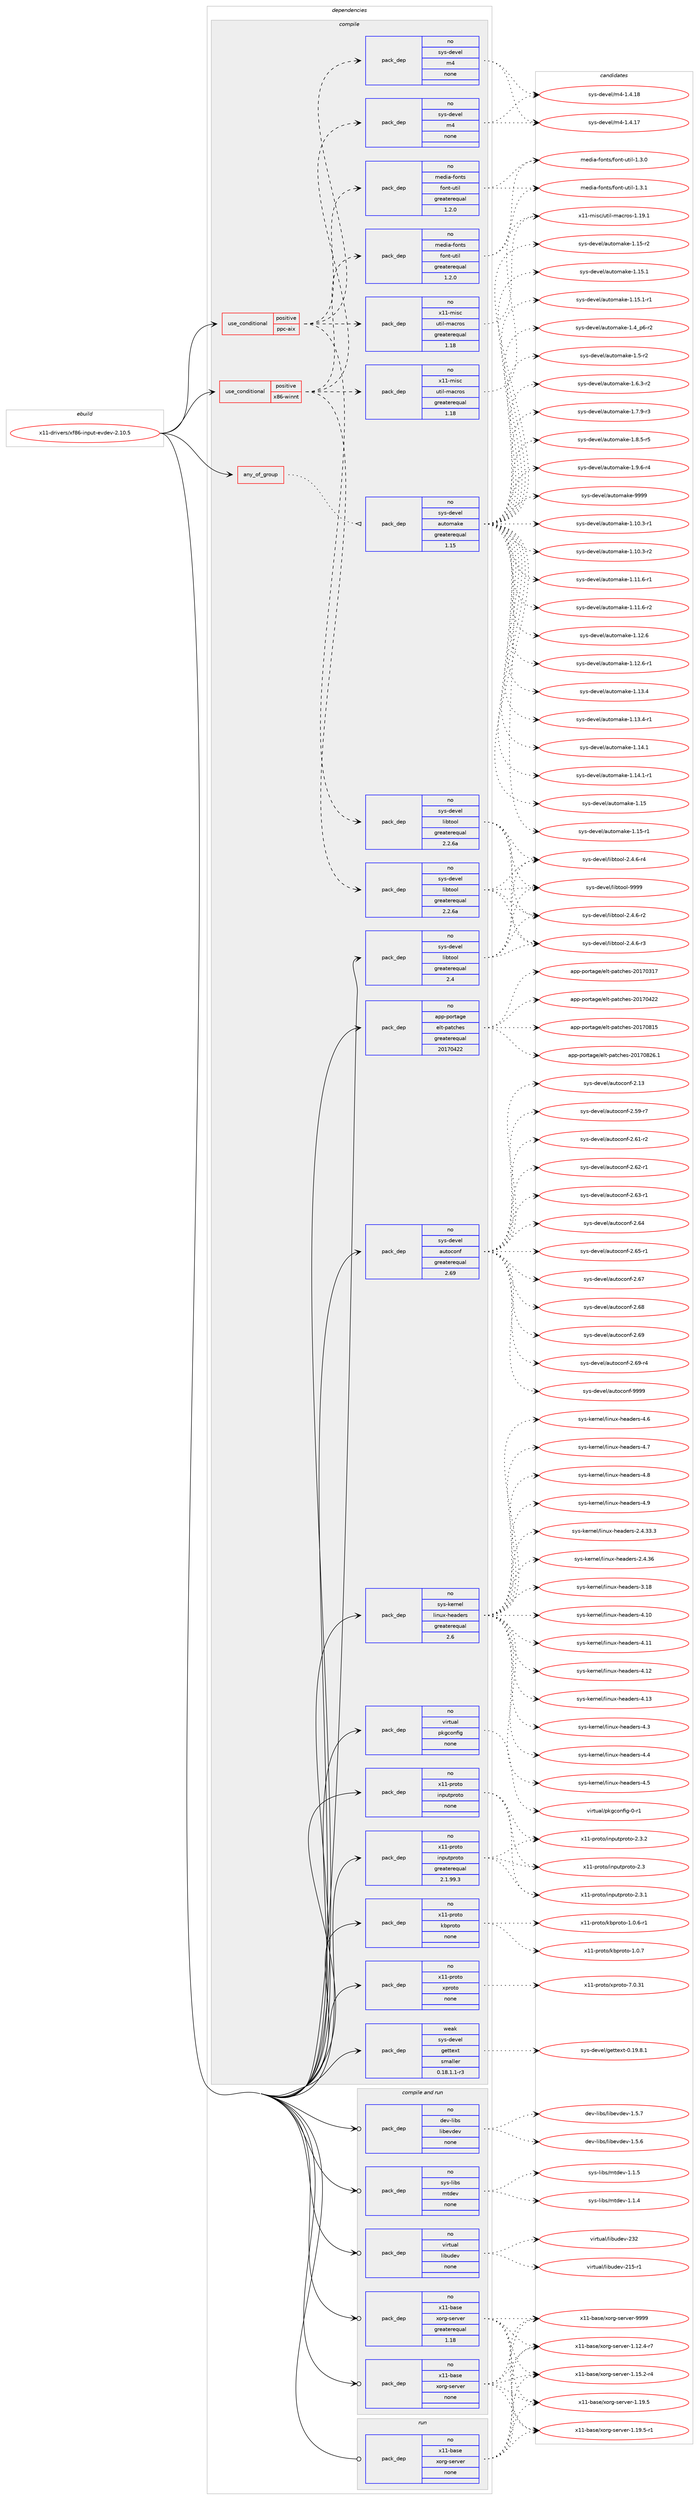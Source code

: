 digraph prolog {

# *************
# Graph options
# *************

newrank=true;
concentrate=true;
compound=true;
graph [rankdir=LR,fontname=Helvetica,fontsize=10,ranksep=1.5];#, ranksep=2.5, nodesep=0.2];
edge  [arrowhead=vee];
node  [fontname=Helvetica,fontsize=10];

# **********
# The ebuild
# **********

subgraph cluster_leftcol {
color=gray;
rank=same;
label=<<i>ebuild</i>>;
id [label="x11-drivers/xf86-input-evdev-2.10.5", color=red, width=4, href="../x11-drivers/xf86-input-evdev-2.10.5.svg"];
}

# ****************
# The dependencies
# ****************

subgraph cluster_midcol {
color=gray;
label=<<i>dependencies</i>>;
subgraph cluster_compile {
fillcolor="#eeeeee";
style=filled;
label=<<i>compile</i>>;
subgraph any9124 {
dependency512533 [label=<<TABLE BORDER="0" CELLBORDER="1" CELLSPACING="0" CELLPADDING="4"><TR><TD CELLPADDING="10">any_of_group</TD></TR></TABLE>>, shape=none, color=red];subgraph pack381223 {
dependency512534 [label=<<TABLE BORDER="0" CELLBORDER="1" CELLSPACING="0" CELLPADDING="4" WIDTH="220"><TR><TD ROWSPAN="6" CELLPADDING="30">pack_dep</TD></TR><TR><TD WIDTH="110">no</TD></TR><TR><TD>sys-devel</TD></TR><TR><TD>automake</TD></TR><TR><TD>greaterequal</TD></TR><TR><TD>1.15</TD></TR></TABLE>>, shape=none, color=blue];
}
dependency512533:e -> dependency512534:w [weight=20,style="dotted",arrowhead="oinv"];
}
id:e -> dependency512533:w [weight=20,style="solid",arrowhead="vee"];
subgraph cond121847 {
dependency512535 [label=<<TABLE BORDER="0" CELLBORDER="1" CELLSPACING="0" CELLPADDING="4"><TR><TD ROWSPAN="3" CELLPADDING="10">use_conditional</TD></TR><TR><TD>positive</TD></TR><TR><TD>ppc-aix</TD></TR></TABLE>>, shape=none, color=red];
subgraph pack381224 {
dependency512536 [label=<<TABLE BORDER="0" CELLBORDER="1" CELLSPACING="0" CELLPADDING="4" WIDTH="220"><TR><TD ROWSPAN="6" CELLPADDING="30">pack_dep</TD></TR><TR><TD WIDTH="110">no</TD></TR><TR><TD>sys-devel</TD></TR><TR><TD>libtool</TD></TR><TR><TD>greaterequal</TD></TR><TR><TD>2.2.6a</TD></TR></TABLE>>, shape=none, color=blue];
}
dependency512535:e -> dependency512536:w [weight=20,style="dashed",arrowhead="vee"];
subgraph pack381225 {
dependency512537 [label=<<TABLE BORDER="0" CELLBORDER="1" CELLSPACING="0" CELLPADDING="4" WIDTH="220"><TR><TD ROWSPAN="6" CELLPADDING="30">pack_dep</TD></TR><TR><TD WIDTH="110">no</TD></TR><TR><TD>sys-devel</TD></TR><TR><TD>m4</TD></TR><TR><TD>none</TD></TR><TR><TD></TD></TR></TABLE>>, shape=none, color=blue];
}
dependency512535:e -> dependency512537:w [weight=20,style="dashed",arrowhead="vee"];
subgraph pack381226 {
dependency512538 [label=<<TABLE BORDER="0" CELLBORDER="1" CELLSPACING="0" CELLPADDING="4" WIDTH="220"><TR><TD ROWSPAN="6" CELLPADDING="30">pack_dep</TD></TR><TR><TD WIDTH="110">no</TD></TR><TR><TD>x11-misc</TD></TR><TR><TD>util-macros</TD></TR><TR><TD>greaterequal</TD></TR><TR><TD>1.18</TD></TR></TABLE>>, shape=none, color=blue];
}
dependency512535:e -> dependency512538:w [weight=20,style="dashed",arrowhead="vee"];
subgraph pack381227 {
dependency512539 [label=<<TABLE BORDER="0" CELLBORDER="1" CELLSPACING="0" CELLPADDING="4" WIDTH="220"><TR><TD ROWSPAN="6" CELLPADDING="30">pack_dep</TD></TR><TR><TD WIDTH="110">no</TD></TR><TR><TD>media-fonts</TD></TR><TR><TD>font-util</TD></TR><TR><TD>greaterequal</TD></TR><TR><TD>1.2.0</TD></TR></TABLE>>, shape=none, color=blue];
}
dependency512535:e -> dependency512539:w [weight=20,style="dashed",arrowhead="vee"];
}
id:e -> dependency512535:w [weight=20,style="solid",arrowhead="vee"];
subgraph cond121848 {
dependency512540 [label=<<TABLE BORDER="0" CELLBORDER="1" CELLSPACING="0" CELLPADDING="4"><TR><TD ROWSPAN="3" CELLPADDING="10">use_conditional</TD></TR><TR><TD>positive</TD></TR><TR><TD>x86-winnt</TD></TR></TABLE>>, shape=none, color=red];
subgraph pack381228 {
dependency512541 [label=<<TABLE BORDER="0" CELLBORDER="1" CELLSPACING="0" CELLPADDING="4" WIDTH="220"><TR><TD ROWSPAN="6" CELLPADDING="30">pack_dep</TD></TR><TR><TD WIDTH="110">no</TD></TR><TR><TD>sys-devel</TD></TR><TR><TD>libtool</TD></TR><TR><TD>greaterequal</TD></TR><TR><TD>2.2.6a</TD></TR></TABLE>>, shape=none, color=blue];
}
dependency512540:e -> dependency512541:w [weight=20,style="dashed",arrowhead="vee"];
subgraph pack381229 {
dependency512542 [label=<<TABLE BORDER="0" CELLBORDER="1" CELLSPACING="0" CELLPADDING="4" WIDTH="220"><TR><TD ROWSPAN="6" CELLPADDING="30">pack_dep</TD></TR><TR><TD WIDTH="110">no</TD></TR><TR><TD>sys-devel</TD></TR><TR><TD>m4</TD></TR><TR><TD>none</TD></TR><TR><TD></TD></TR></TABLE>>, shape=none, color=blue];
}
dependency512540:e -> dependency512542:w [weight=20,style="dashed",arrowhead="vee"];
subgraph pack381230 {
dependency512543 [label=<<TABLE BORDER="0" CELLBORDER="1" CELLSPACING="0" CELLPADDING="4" WIDTH="220"><TR><TD ROWSPAN="6" CELLPADDING="30">pack_dep</TD></TR><TR><TD WIDTH="110">no</TD></TR><TR><TD>x11-misc</TD></TR><TR><TD>util-macros</TD></TR><TR><TD>greaterequal</TD></TR><TR><TD>1.18</TD></TR></TABLE>>, shape=none, color=blue];
}
dependency512540:e -> dependency512543:w [weight=20,style="dashed",arrowhead="vee"];
subgraph pack381231 {
dependency512544 [label=<<TABLE BORDER="0" CELLBORDER="1" CELLSPACING="0" CELLPADDING="4" WIDTH="220"><TR><TD ROWSPAN="6" CELLPADDING="30">pack_dep</TD></TR><TR><TD WIDTH="110">no</TD></TR><TR><TD>media-fonts</TD></TR><TR><TD>font-util</TD></TR><TR><TD>greaterequal</TD></TR><TR><TD>1.2.0</TD></TR></TABLE>>, shape=none, color=blue];
}
dependency512540:e -> dependency512544:w [weight=20,style="dashed",arrowhead="vee"];
}
id:e -> dependency512540:w [weight=20,style="solid",arrowhead="vee"];
subgraph pack381232 {
dependency512545 [label=<<TABLE BORDER="0" CELLBORDER="1" CELLSPACING="0" CELLPADDING="4" WIDTH="220"><TR><TD ROWSPAN="6" CELLPADDING="30">pack_dep</TD></TR><TR><TD WIDTH="110">no</TD></TR><TR><TD>app-portage</TD></TR><TR><TD>elt-patches</TD></TR><TR><TD>greaterequal</TD></TR><TR><TD>20170422</TD></TR></TABLE>>, shape=none, color=blue];
}
id:e -> dependency512545:w [weight=20,style="solid",arrowhead="vee"];
subgraph pack381233 {
dependency512546 [label=<<TABLE BORDER="0" CELLBORDER="1" CELLSPACING="0" CELLPADDING="4" WIDTH="220"><TR><TD ROWSPAN="6" CELLPADDING="30">pack_dep</TD></TR><TR><TD WIDTH="110">no</TD></TR><TR><TD>sys-devel</TD></TR><TR><TD>autoconf</TD></TR><TR><TD>greaterequal</TD></TR><TR><TD>2.69</TD></TR></TABLE>>, shape=none, color=blue];
}
id:e -> dependency512546:w [weight=20,style="solid",arrowhead="vee"];
subgraph pack381234 {
dependency512547 [label=<<TABLE BORDER="0" CELLBORDER="1" CELLSPACING="0" CELLPADDING="4" WIDTH="220"><TR><TD ROWSPAN="6" CELLPADDING="30">pack_dep</TD></TR><TR><TD WIDTH="110">no</TD></TR><TR><TD>sys-devel</TD></TR><TR><TD>libtool</TD></TR><TR><TD>greaterequal</TD></TR><TR><TD>2.4</TD></TR></TABLE>>, shape=none, color=blue];
}
id:e -> dependency512547:w [weight=20,style="solid",arrowhead="vee"];
subgraph pack381235 {
dependency512548 [label=<<TABLE BORDER="0" CELLBORDER="1" CELLSPACING="0" CELLPADDING="4" WIDTH="220"><TR><TD ROWSPAN="6" CELLPADDING="30">pack_dep</TD></TR><TR><TD WIDTH="110">no</TD></TR><TR><TD>sys-kernel</TD></TR><TR><TD>linux-headers</TD></TR><TR><TD>greaterequal</TD></TR><TR><TD>2.6</TD></TR></TABLE>>, shape=none, color=blue];
}
id:e -> dependency512548:w [weight=20,style="solid",arrowhead="vee"];
subgraph pack381236 {
dependency512549 [label=<<TABLE BORDER="0" CELLBORDER="1" CELLSPACING="0" CELLPADDING="4" WIDTH="220"><TR><TD ROWSPAN="6" CELLPADDING="30">pack_dep</TD></TR><TR><TD WIDTH="110">no</TD></TR><TR><TD>virtual</TD></TR><TR><TD>pkgconfig</TD></TR><TR><TD>none</TD></TR><TR><TD></TD></TR></TABLE>>, shape=none, color=blue];
}
id:e -> dependency512549:w [weight=20,style="solid",arrowhead="vee"];
subgraph pack381237 {
dependency512550 [label=<<TABLE BORDER="0" CELLBORDER="1" CELLSPACING="0" CELLPADDING="4" WIDTH="220"><TR><TD ROWSPAN="6" CELLPADDING="30">pack_dep</TD></TR><TR><TD WIDTH="110">no</TD></TR><TR><TD>x11-proto</TD></TR><TR><TD>inputproto</TD></TR><TR><TD>greaterequal</TD></TR><TR><TD>2.1.99.3</TD></TR></TABLE>>, shape=none, color=blue];
}
id:e -> dependency512550:w [weight=20,style="solid",arrowhead="vee"];
subgraph pack381238 {
dependency512551 [label=<<TABLE BORDER="0" CELLBORDER="1" CELLSPACING="0" CELLPADDING="4" WIDTH="220"><TR><TD ROWSPAN="6" CELLPADDING="30">pack_dep</TD></TR><TR><TD WIDTH="110">no</TD></TR><TR><TD>x11-proto</TD></TR><TR><TD>inputproto</TD></TR><TR><TD>none</TD></TR><TR><TD></TD></TR></TABLE>>, shape=none, color=blue];
}
id:e -> dependency512551:w [weight=20,style="solid",arrowhead="vee"];
subgraph pack381239 {
dependency512552 [label=<<TABLE BORDER="0" CELLBORDER="1" CELLSPACING="0" CELLPADDING="4" WIDTH="220"><TR><TD ROWSPAN="6" CELLPADDING="30">pack_dep</TD></TR><TR><TD WIDTH="110">no</TD></TR><TR><TD>x11-proto</TD></TR><TR><TD>kbproto</TD></TR><TR><TD>none</TD></TR><TR><TD></TD></TR></TABLE>>, shape=none, color=blue];
}
id:e -> dependency512552:w [weight=20,style="solid",arrowhead="vee"];
subgraph pack381240 {
dependency512553 [label=<<TABLE BORDER="0" CELLBORDER="1" CELLSPACING="0" CELLPADDING="4" WIDTH="220"><TR><TD ROWSPAN="6" CELLPADDING="30">pack_dep</TD></TR><TR><TD WIDTH="110">no</TD></TR><TR><TD>x11-proto</TD></TR><TR><TD>xproto</TD></TR><TR><TD>none</TD></TR><TR><TD></TD></TR></TABLE>>, shape=none, color=blue];
}
id:e -> dependency512553:w [weight=20,style="solid",arrowhead="vee"];
subgraph pack381241 {
dependency512554 [label=<<TABLE BORDER="0" CELLBORDER="1" CELLSPACING="0" CELLPADDING="4" WIDTH="220"><TR><TD ROWSPAN="6" CELLPADDING="30">pack_dep</TD></TR><TR><TD WIDTH="110">weak</TD></TR><TR><TD>sys-devel</TD></TR><TR><TD>gettext</TD></TR><TR><TD>smaller</TD></TR><TR><TD>0.18.1.1-r3</TD></TR></TABLE>>, shape=none, color=blue];
}
id:e -> dependency512554:w [weight=20,style="solid",arrowhead="vee"];
}
subgraph cluster_compileandrun {
fillcolor="#eeeeee";
style=filled;
label=<<i>compile and run</i>>;
subgraph pack381242 {
dependency512555 [label=<<TABLE BORDER="0" CELLBORDER="1" CELLSPACING="0" CELLPADDING="4" WIDTH="220"><TR><TD ROWSPAN="6" CELLPADDING="30">pack_dep</TD></TR><TR><TD WIDTH="110">no</TD></TR><TR><TD>dev-libs</TD></TR><TR><TD>libevdev</TD></TR><TR><TD>none</TD></TR><TR><TD></TD></TR></TABLE>>, shape=none, color=blue];
}
id:e -> dependency512555:w [weight=20,style="solid",arrowhead="odotvee"];
subgraph pack381243 {
dependency512556 [label=<<TABLE BORDER="0" CELLBORDER="1" CELLSPACING="0" CELLPADDING="4" WIDTH="220"><TR><TD ROWSPAN="6" CELLPADDING="30">pack_dep</TD></TR><TR><TD WIDTH="110">no</TD></TR><TR><TD>sys-libs</TD></TR><TR><TD>mtdev</TD></TR><TR><TD>none</TD></TR><TR><TD></TD></TR></TABLE>>, shape=none, color=blue];
}
id:e -> dependency512556:w [weight=20,style="solid",arrowhead="odotvee"];
subgraph pack381244 {
dependency512557 [label=<<TABLE BORDER="0" CELLBORDER="1" CELLSPACING="0" CELLPADDING="4" WIDTH="220"><TR><TD ROWSPAN="6" CELLPADDING="30">pack_dep</TD></TR><TR><TD WIDTH="110">no</TD></TR><TR><TD>virtual</TD></TR><TR><TD>libudev</TD></TR><TR><TD>none</TD></TR><TR><TD></TD></TR></TABLE>>, shape=none, color=blue];
}
id:e -> dependency512557:w [weight=20,style="solid",arrowhead="odotvee"];
subgraph pack381245 {
dependency512558 [label=<<TABLE BORDER="0" CELLBORDER="1" CELLSPACING="0" CELLPADDING="4" WIDTH="220"><TR><TD ROWSPAN="6" CELLPADDING="30">pack_dep</TD></TR><TR><TD WIDTH="110">no</TD></TR><TR><TD>x11-base</TD></TR><TR><TD>xorg-server</TD></TR><TR><TD>greaterequal</TD></TR><TR><TD>1.18</TD></TR></TABLE>>, shape=none, color=blue];
}
id:e -> dependency512558:w [weight=20,style="solid",arrowhead="odotvee"];
subgraph pack381246 {
dependency512559 [label=<<TABLE BORDER="0" CELLBORDER="1" CELLSPACING="0" CELLPADDING="4" WIDTH="220"><TR><TD ROWSPAN="6" CELLPADDING="30">pack_dep</TD></TR><TR><TD WIDTH="110">no</TD></TR><TR><TD>x11-base</TD></TR><TR><TD>xorg-server</TD></TR><TR><TD>none</TD></TR><TR><TD></TD></TR></TABLE>>, shape=none, color=blue];
}
id:e -> dependency512559:w [weight=20,style="solid",arrowhead="odotvee"];
}
subgraph cluster_run {
fillcolor="#eeeeee";
style=filled;
label=<<i>run</i>>;
subgraph pack381247 {
dependency512560 [label=<<TABLE BORDER="0" CELLBORDER="1" CELLSPACING="0" CELLPADDING="4" WIDTH="220"><TR><TD ROWSPAN="6" CELLPADDING="30">pack_dep</TD></TR><TR><TD WIDTH="110">no</TD></TR><TR><TD>x11-base</TD></TR><TR><TD>xorg-server</TD></TR><TR><TD>none</TD></TR><TR><TD></TD></TR></TABLE>>, shape=none, color=blue];
}
id:e -> dependency512560:w [weight=20,style="solid",arrowhead="odot"];
}
}

# **************
# The candidates
# **************

subgraph cluster_choices {
rank=same;
color=gray;
label=<<i>candidates</i>>;

subgraph choice381223 {
color=black;
nodesep=1;
choice11512111545100101118101108479711711611110997107101454946494846514511449 [label="sys-devel/automake-1.10.3-r1", color=red, width=4,href="../sys-devel/automake-1.10.3-r1.svg"];
choice11512111545100101118101108479711711611110997107101454946494846514511450 [label="sys-devel/automake-1.10.3-r2", color=red, width=4,href="../sys-devel/automake-1.10.3-r2.svg"];
choice11512111545100101118101108479711711611110997107101454946494946544511449 [label="sys-devel/automake-1.11.6-r1", color=red, width=4,href="../sys-devel/automake-1.11.6-r1.svg"];
choice11512111545100101118101108479711711611110997107101454946494946544511450 [label="sys-devel/automake-1.11.6-r2", color=red, width=4,href="../sys-devel/automake-1.11.6-r2.svg"];
choice1151211154510010111810110847971171161111099710710145494649504654 [label="sys-devel/automake-1.12.6", color=red, width=4,href="../sys-devel/automake-1.12.6.svg"];
choice11512111545100101118101108479711711611110997107101454946495046544511449 [label="sys-devel/automake-1.12.6-r1", color=red, width=4,href="../sys-devel/automake-1.12.6-r1.svg"];
choice1151211154510010111810110847971171161111099710710145494649514652 [label="sys-devel/automake-1.13.4", color=red, width=4,href="../sys-devel/automake-1.13.4.svg"];
choice11512111545100101118101108479711711611110997107101454946495146524511449 [label="sys-devel/automake-1.13.4-r1", color=red, width=4,href="../sys-devel/automake-1.13.4-r1.svg"];
choice1151211154510010111810110847971171161111099710710145494649524649 [label="sys-devel/automake-1.14.1", color=red, width=4,href="../sys-devel/automake-1.14.1.svg"];
choice11512111545100101118101108479711711611110997107101454946495246494511449 [label="sys-devel/automake-1.14.1-r1", color=red, width=4,href="../sys-devel/automake-1.14.1-r1.svg"];
choice115121115451001011181011084797117116111109971071014549464953 [label="sys-devel/automake-1.15", color=red, width=4,href="../sys-devel/automake-1.15.svg"];
choice1151211154510010111810110847971171161111099710710145494649534511449 [label="sys-devel/automake-1.15-r1", color=red, width=4,href="../sys-devel/automake-1.15-r1.svg"];
choice1151211154510010111810110847971171161111099710710145494649534511450 [label="sys-devel/automake-1.15-r2", color=red, width=4,href="../sys-devel/automake-1.15-r2.svg"];
choice1151211154510010111810110847971171161111099710710145494649534649 [label="sys-devel/automake-1.15.1", color=red, width=4,href="../sys-devel/automake-1.15.1.svg"];
choice11512111545100101118101108479711711611110997107101454946495346494511449 [label="sys-devel/automake-1.15.1-r1", color=red, width=4,href="../sys-devel/automake-1.15.1-r1.svg"];
choice115121115451001011181011084797117116111109971071014549465295112544511450 [label="sys-devel/automake-1.4_p6-r2", color=red, width=4,href="../sys-devel/automake-1.4_p6-r2.svg"];
choice11512111545100101118101108479711711611110997107101454946534511450 [label="sys-devel/automake-1.5-r2", color=red, width=4,href="../sys-devel/automake-1.5-r2.svg"];
choice115121115451001011181011084797117116111109971071014549465446514511450 [label="sys-devel/automake-1.6.3-r2", color=red, width=4,href="../sys-devel/automake-1.6.3-r2.svg"];
choice115121115451001011181011084797117116111109971071014549465546574511451 [label="sys-devel/automake-1.7.9-r3", color=red, width=4,href="../sys-devel/automake-1.7.9-r3.svg"];
choice115121115451001011181011084797117116111109971071014549465646534511453 [label="sys-devel/automake-1.8.5-r5", color=red, width=4,href="../sys-devel/automake-1.8.5-r5.svg"];
choice115121115451001011181011084797117116111109971071014549465746544511452 [label="sys-devel/automake-1.9.6-r4", color=red, width=4,href="../sys-devel/automake-1.9.6-r4.svg"];
choice115121115451001011181011084797117116111109971071014557575757 [label="sys-devel/automake-9999", color=red, width=4,href="../sys-devel/automake-9999.svg"];
dependency512534:e -> choice11512111545100101118101108479711711611110997107101454946494846514511449:w [style=dotted,weight="100"];
dependency512534:e -> choice11512111545100101118101108479711711611110997107101454946494846514511450:w [style=dotted,weight="100"];
dependency512534:e -> choice11512111545100101118101108479711711611110997107101454946494946544511449:w [style=dotted,weight="100"];
dependency512534:e -> choice11512111545100101118101108479711711611110997107101454946494946544511450:w [style=dotted,weight="100"];
dependency512534:e -> choice1151211154510010111810110847971171161111099710710145494649504654:w [style=dotted,weight="100"];
dependency512534:e -> choice11512111545100101118101108479711711611110997107101454946495046544511449:w [style=dotted,weight="100"];
dependency512534:e -> choice1151211154510010111810110847971171161111099710710145494649514652:w [style=dotted,weight="100"];
dependency512534:e -> choice11512111545100101118101108479711711611110997107101454946495146524511449:w [style=dotted,weight="100"];
dependency512534:e -> choice1151211154510010111810110847971171161111099710710145494649524649:w [style=dotted,weight="100"];
dependency512534:e -> choice11512111545100101118101108479711711611110997107101454946495246494511449:w [style=dotted,weight="100"];
dependency512534:e -> choice115121115451001011181011084797117116111109971071014549464953:w [style=dotted,weight="100"];
dependency512534:e -> choice1151211154510010111810110847971171161111099710710145494649534511449:w [style=dotted,weight="100"];
dependency512534:e -> choice1151211154510010111810110847971171161111099710710145494649534511450:w [style=dotted,weight="100"];
dependency512534:e -> choice1151211154510010111810110847971171161111099710710145494649534649:w [style=dotted,weight="100"];
dependency512534:e -> choice11512111545100101118101108479711711611110997107101454946495346494511449:w [style=dotted,weight="100"];
dependency512534:e -> choice115121115451001011181011084797117116111109971071014549465295112544511450:w [style=dotted,weight="100"];
dependency512534:e -> choice11512111545100101118101108479711711611110997107101454946534511450:w [style=dotted,weight="100"];
dependency512534:e -> choice115121115451001011181011084797117116111109971071014549465446514511450:w [style=dotted,weight="100"];
dependency512534:e -> choice115121115451001011181011084797117116111109971071014549465546574511451:w [style=dotted,weight="100"];
dependency512534:e -> choice115121115451001011181011084797117116111109971071014549465646534511453:w [style=dotted,weight="100"];
dependency512534:e -> choice115121115451001011181011084797117116111109971071014549465746544511452:w [style=dotted,weight="100"];
dependency512534:e -> choice115121115451001011181011084797117116111109971071014557575757:w [style=dotted,weight="100"];
}
subgraph choice381224 {
color=black;
nodesep=1;
choice1151211154510010111810110847108105981161111111084550465246544511450 [label="sys-devel/libtool-2.4.6-r2", color=red, width=4,href="../sys-devel/libtool-2.4.6-r2.svg"];
choice1151211154510010111810110847108105981161111111084550465246544511451 [label="sys-devel/libtool-2.4.6-r3", color=red, width=4,href="../sys-devel/libtool-2.4.6-r3.svg"];
choice1151211154510010111810110847108105981161111111084550465246544511452 [label="sys-devel/libtool-2.4.6-r4", color=red, width=4,href="../sys-devel/libtool-2.4.6-r4.svg"];
choice1151211154510010111810110847108105981161111111084557575757 [label="sys-devel/libtool-9999", color=red, width=4,href="../sys-devel/libtool-9999.svg"];
dependency512536:e -> choice1151211154510010111810110847108105981161111111084550465246544511450:w [style=dotted,weight="100"];
dependency512536:e -> choice1151211154510010111810110847108105981161111111084550465246544511451:w [style=dotted,weight="100"];
dependency512536:e -> choice1151211154510010111810110847108105981161111111084550465246544511452:w [style=dotted,weight="100"];
dependency512536:e -> choice1151211154510010111810110847108105981161111111084557575757:w [style=dotted,weight="100"];
}
subgraph choice381225 {
color=black;
nodesep=1;
choice11512111545100101118101108471095245494652464955 [label="sys-devel/m4-1.4.17", color=red, width=4,href="../sys-devel/m4-1.4.17.svg"];
choice11512111545100101118101108471095245494652464956 [label="sys-devel/m4-1.4.18", color=red, width=4,href="../sys-devel/m4-1.4.18.svg"];
dependency512537:e -> choice11512111545100101118101108471095245494652464955:w [style=dotted,weight="100"];
dependency512537:e -> choice11512111545100101118101108471095245494652464956:w [style=dotted,weight="100"];
}
subgraph choice381226 {
color=black;
nodesep=1;
choice120494945109105115994711711610510845109979911411111545494649574649 [label="x11-misc/util-macros-1.19.1", color=red, width=4,href="../x11-misc/util-macros-1.19.1.svg"];
dependency512538:e -> choice120494945109105115994711711610510845109979911411111545494649574649:w [style=dotted,weight="100"];
}
subgraph choice381227 {
color=black;
nodesep=1;
choice10910110010597451021111101161154710211111011645117116105108454946514648 [label="media-fonts/font-util-1.3.0", color=red, width=4,href="../media-fonts/font-util-1.3.0.svg"];
choice10910110010597451021111101161154710211111011645117116105108454946514649 [label="media-fonts/font-util-1.3.1", color=red, width=4,href="../media-fonts/font-util-1.3.1.svg"];
dependency512539:e -> choice10910110010597451021111101161154710211111011645117116105108454946514648:w [style=dotted,weight="100"];
dependency512539:e -> choice10910110010597451021111101161154710211111011645117116105108454946514649:w [style=dotted,weight="100"];
}
subgraph choice381228 {
color=black;
nodesep=1;
choice1151211154510010111810110847108105981161111111084550465246544511450 [label="sys-devel/libtool-2.4.6-r2", color=red, width=4,href="../sys-devel/libtool-2.4.6-r2.svg"];
choice1151211154510010111810110847108105981161111111084550465246544511451 [label="sys-devel/libtool-2.4.6-r3", color=red, width=4,href="../sys-devel/libtool-2.4.6-r3.svg"];
choice1151211154510010111810110847108105981161111111084550465246544511452 [label="sys-devel/libtool-2.4.6-r4", color=red, width=4,href="../sys-devel/libtool-2.4.6-r4.svg"];
choice1151211154510010111810110847108105981161111111084557575757 [label="sys-devel/libtool-9999", color=red, width=4,href="../sys-devel/libtool-9999.svg"];
dependency512541:e -> choice1151211154510010111810110847108105981161111111084550465246544511450:w [style=dotted,weight="100"];
dependency512541:e -> choice1151211154510010111810110847108105981161111111084550465246544511451:w [style=dotted,weight="100"];
dependency512541:e -> choice1151211154510010111810110847108105981161111111084550465246544511452:w [style=dotted,weight="100"];
dependency512541:e -> choice1151211154510010111810110847108105981161111111084557575757:w [style=dotted,weight="100"];
}
subgraph choice381229 {
color=black;
nodesep=1;
choice11512111545100101118101108471095245494652464955 [label="sys-devel/m4-1.4.17", color=red, width=4,href="../sys-devel/m4-1.4.17.svg"];
choice11512111545100101118101108471095245494652464956 [label="sys-devel/m4-1.4.18", color=red, width=4,href="../sys-devel/m4-1.4.18.svg"];
dependency512542:e -> choice11512111545100101118101108471095245494652464955:w [style=dotted,weight="100"];
dependency512542:e -> choice11512111545100101118101108471095245494652464956:w [style=dotted,weight="100"];
}
subgraph choice381230 {
color=black;
nodesep=1;
choice120494945109105115994711711610510845109979911411111545494649574649 [label="x11-misc/util-macros-1.19.1", color=red, width=4,href="../x11-misc/util-macros-1.19.1.svg"];
dependency512543:e -> choice120494945109105115994711711610510845109979911411111545494649574649:w [style=dotted,weight="100"];
}
subgraph choice381231 {
color=black;
nodesep=1;
choice10910110010597451021111101161154710211111011645117116105108454946514648 [label="media-fonts/font-util-1.3.0", color=red, width=4,href="../media-fonts/font-util-1.3.0.svg"];
choice10910110010597451021111101161154710211111011645117116105108454946514649 [label="media-fonts/font-util-1.3.1", color=red, width=4,href="../media-fonts/font-util-1.3.1.svg"];
dependency512544:e -> choice10910110010597451021111101161154710211111011645117116105108454946514648:w [style=dotted,weight="100"];
dependency512544:e -> choice10910110010597451021111101161154710211111011645117116105108454946514649:w [style=dotted,weight="100"];
}
subgraph choice381232 {
color=black;
nodesep=1;
choice97112112451121111141169710310147101108116451129711699104101115455048495548514955 [label="app-portage/elt-patches-20170317", color=red, width=4,href="../app-portage/elt-patches-20170317.svg"];
choice97112112451121111141169710310147101108116451129711699104101115455048495548525050 [label="app-portage/elt-patches-20170422", color=red, width=4,href="../app-portage/elt-patches-20170422.svg"];
choice97112112451121111141169710310147101108116451129711699104101115455048495548564953 [label="app-portage/elt-patches-20170815", color=red, width=4,href="../app-portage/elt-patches-20170815.svg"];
choice971121124511211111411697103101471011081164511297116991041011154550484955485650544649 [label="app-portage/elt-patches-20170826.1", color=red, width=4,href="../app-portage/elt-patches-20170826.1.svg"];
dependency512545:e -> choice97112112451121111141169710310147101108116451129711699104101115455048495548514955:w [style=dotted,weight="100"];
dependency512545:e -> choice97112112451121111141169710310147101108116451129711699104101115455048495548525050:w [style=dotted,weight="100"];
dependency512545:e -> choice97112112451121111141169710310147101108116451129711699104101115455048495548564953:w [style=dotted,weight="100"];
dependency512545:e -> choice971121124511211111411697103101471011081164511297116991041011154550484955485650544649:w [style=dotted,weight="100"];
}
subgraph choice381233 {
color=black;
nodesep=1;
choice115121115451001011181011084797117116111991111101024550464951 [label="sys-devel/autoconf-2.13", color=red, width=4,href="../sys-devel/autoconf-2.13.svg"];
choice1151211154510010111810110847971171161119911111010245504653574511455 [label="sys-devel/autoconf-2.59-r7", color=red, width=4,href="../sys-devel/autoconf-2.59-r7.svg"];
choice1151211154510010111810110847971171161119911111010245504654494511450 [label="sys-devel/autoconf-2.61-r2", color=red, width=4,href="../sys-devel/autoconf-2.61-r2.svg"];
choice1151211154510010111810110847971171161119911111010245504654504511449 [label="sys-devel/autoconf-2.62-r1", color=red, width=4,href="../sys-devel/autoconf-2.62-r1.svg"];
choice1151211154510010111810110847971171161119911111010245504654514511449 [label="sys-devel/autoconf-2.63-r1", color=red, width=4,href="../sys-devel/autoconf-2.63-r1.svg"];
choice115121115451001011181011084797117116111991111101024550465452 [label="sys-devel/autoconf-2.64", color=red, width=4,href="../sys-devel/autoconf-2.64.svg"];
choice1151211154510010111810110847971171161119911111010245504654534511449 [label="sys-devel/autoconf-2.65-r1", color=red, width=4,href="../sys-devel/autoconf-2.65-r1.svg"];
choice115121115451001011181011084797117116111991111101024550465455 [label="sys-devel/autoconf-2.67", color=red, width=4,href="../sys-devel/autoconf-2.67.svg"];
choice115121115451001011181011084797117116111991111101024550465456 [label="sys-devel/autoconf-2.68", color=red, width=4,href="../sys-devel/autoconf-2.68.svg"];
choice115121115451001011181011084797117116111991111101024550465457 [label="sys-devel/autoconf-2.69", color=red, width=4,href="../sys-devel/autoconf-2.69.svg"];
choice1151211154510010111810110847971171161119911111010245504654574511452 [label="sys-devel/autoconf-2.69-r4", color=red, width=4,href="../sys-devel/autoconf-2.69-r4.svg"];
choice115121115451001011181011084797117116111991111101024557575757 [label="sys-devel/autoconf-9999", color=red, width=4,href="../sys-devel/autoconf-9999.svg"];
dependency512546:e -> choice115121115451001011181011084797117116111991111101024550464951:w [style=dotted,weight="100"];
dependency512546:e -> choice1151211154510010111810110847971171161119911111010245504653574511455:w [style=dotted,weight="100"];
dependency512546:e -> choice1151211154510010111810110847971171161119911111010245504654494511450:w [style=dotted,weight="100"];
dependency512546:e -> choice1151211154510010111810110847971171161119911111010245504654504511449:w [style=dotted,weight="100"];
dependency512546:e -> choice1151211154510010111810110847971171161119911111010245504654514511449:w [style=dotted,weight="100"];
dependency512546:e -> choice115121115451001011181011084797117116111991111101024550465452:w [style=dotted,weight="100"];
dependency512546:e -> choice1151211154510010111810110847971171161119911111010245504654534511449:w [style=dotted,weight="100"];
dependency512546:e -> choice115121115451001011181011084797117116111991111101024550465455:w [style=dotted,weight="100"];
dependency512546:e -> choice115121115451001011181011084797117116111991111101024550465456:w [style=dotted,weight="100"];
dependency512546:e -> choice115121115451001011181011084797117116111991111101024550465457:w [style=dotted,weight="100"];
dependency512546:e -> choice1151211154510010111810110847971171161119911111010245504654574511452:w [style=dotted,weight="100"];
dependency512546:e -> choice115121115451001011181011084797117116111991111101024557575757:w [style=dotted,weight="100"];
}
subgraph choice381234 {
color=black;
nodesep=1;
choice1151211154510010111810110847108105981161111111084550465246544511450 [label="sys-devel/libtool-2.4.6-r2", color=red, width=4,href="../sys-devel/libtool-2.4.6-r2.svg"];
choice1151211154510010111810110847108105981161111111084550465246544511451 [label="sys-devel/libtool-2.4.6-r3", color=red, width=4,href="../sys-devel/libtool-2.4.6-r3.svg"];
choice1151211154510010111810110847108105981161111111084550465246544511452 [label="sys-devel/libtool-2.4.6-r4", color=red, width=4,href="../sys-devel/libtool-2.4.6-r4.svg"];
choice1151211154510010111810110847108105981161111111084557575757 [label="sys-devel/libtool-9999", color=red, width=4,href="../sys-devel/libtool-9999.svg"];
dependency512547:e -> choice1151211154510010111810110847108105981161111111084550465246544511450:w [style=dotted,weight="100"];
dependency512547:e -> choice1151211154510010111810110847108105981161111111084550465246544511451:w [style=dotted,weight="100"];
dependency512547:e -> choice1151211154510010111810110847108105981161111111084550465246544511452:w [style=dotted,weight="100"];
dependency512547:e -> choice1151211154510010111810110847108105981161111111084557575757:w [style=dotted,weight="100"];
}
subgraph choice381235 {
color=black;
nodesep=1;
choice11512111545107101114110101108471081051101171204510410197100101114115455046524651514651 [label="sys-kernel/linux-headers-2.4.33.3", color=red, width=4,href="../sys-kernel/linux-headers-2.4.33.3.svg"];
choice1151211154510710111411010110847108105110117120451041019710010111411545504652465154 [label="sys-kernel/linux-headers-2.4.36", color=red, width=4,href="../sys-kernel/linux-headers-2.4.36.svg"];
choice115121115451071011141101011084710810511011712045104101971001011141154551464956 [label="sys-kernel/linux-headers-3.18", color=red, width=4,href="../sys-kernel/linux-headers-3.18.svg"];
choice115121115451071011141101011084710810511011712045104101971001011141154552464948 [label="sys-kernel/linux-headers-4.10", color=red, width=4,href="../sys-kernel/linux-headers-4.10.svg"];
choice115121115451071011141101011084710810511011712045104101971001011141154552464949 [label="sys-kernel/linux-headers-4.11", color=red, width=4,href="../sys-kernel/linux-headers-4.11.svg"];
choice115121115451071011141101011084710810511011712045104101971001011141154552464950 [label="sys-kernel/linux-headers-4.12", color=red, width=4,href="../sys-kernel/linux-headers-4.12.svg"];
choice115121115451071011141101011084710810511011712045104101971001011141154552464951 [label="sys-kernel/linux-headers-4.13", color=red, width=4,href="../sys-kernel/linux-headers-4.13.svg"];
choice1151211154510710111411010110847108105110117120451041019710010111411545524651 [label="sys-kernel/linux-headers-4.3", color=red, width=4,href="../sys-kernel/linux-headers-4.3.svg"];
choice1151211154510710111411010110847108105110117120451041019710010111411545524652 [label="sys-kernel/linux-headers-4.4", color=red, width=4,href="../sys-kernel/linux-headers-4.4.svg"];
choice1151211154510710111411010110847108105110117120451041019710010111411545524653 [label="sys-kernel/linux-headers-4.5", color=red, width=4,href="../sys-kernel/linux-headers-4.5.svg"];
choice1151211154510710111411010110847108105110117120451041019710010111411545524654 [label="sys-kernel/linux-headers-4.6", color=red, width=4,href="../sys-kernel/linux-headers-4.6.svg"];
choice1151211154510710111411010110847108105110117120451041019710010111411545524655 [label="sys-kernel/linux-headers-4.7", color=red, width=4,href="../sys-kernel/linux-headers-4.7.svg"];
choice1151211154510710111411010110847108105110117120451041019710010111411545524656 [label="sys-kernel/linux-headers-4.8", color=red, width=4,href="../sys-kernel/linux-headers-4.8.svg"];
choice1151211154510710111411010110847108105110117120451041019710010111411545524657 [label="sys-kernel/linux-headers-4.9", color=red, width=4,href="../sys-kernel/linux-headers-4.9.svg"];
dependency512548:e -> choice11512111545107101114110101108471081051101171204510410197100101114115455046524651514651:w [style=dotted,weight="100"];
dependency512548:e -> choice1151211154510710111411010110847108105110117120451041019710010111411545504652465154:w [style=dotted,weight="100"];
dependency512548:e -> choice115121115451071011141101011084710810511011712045104101971001011141154551464956:w [style=dotted,weight="100"];
dependency512548:e -> choice115121115451071011141101011084710810511011712045104101971001011141154552464948:w [style=dotted,weight="100"];
dependency512548:e -> choice115121115451071011141101011084710810511011712045104101971001011141154552464949:w [style=dotted,weight="100"];
dependency512548:e -> choice115121115451071011141101011084710810511011712045104101971001011141154552464950:w [style=dotted,weight="100"];
dependency512548:e -> choice115121115451071011141101011084710810511011712045104101971001011141154552464951:w [style=dotted,weight="100"];
dependency512548:e -> choice1151211154510710111411010110847108105110117120451041019710010111411545524651:w [style=dotted,weight="100"];
dependency512548:e -> choice1151211154510710111411010110847108105110117120451041019710010111411545524652:w [style=dotted,weight="100"];
dependency512548:e -> choice1151211154510710111411010110847108105110117120451041019710010111411545524653:w [style=dotted,weight="100"];
dependency512548:e -> choice1151211154510710111411010110847108105110117120451041019710010111411545524654:w [style=dotted,weight="100"];
dependency512548:e -> choice1151211154510710111411010110847108105110117120451041019710010111411545524655:w [style=dotted,weight="100"];
dependency512548:e -> choice1151211154510710111411010110847108105110117120451041019710010111411545524656:w [style=dotted,weight="100"];
dependency512548:e -> choice1151211154510710111411010110847108105110117120451041019710010111411545524657:w [style=dotted,weight="100"];
}
subgraph choice381236 {
color=black;
nodesep=1;
choice11810511411611797108471121071039911111010210510345484511449 [label="virtual/pkgconfig-0-r1", color=red, width=4,href="../virtual/pkgconfig-0-r1.svg"];
dependency512549:e -> choice11810511411611797108471121071039911111010210510345484511449:w [style=dotted,weight="100"];
}
subgraph choice381237 {
color=black;
nodesep=1;
choice1204949451121141111161114710511011211711611211411111611145504651 [label="x11-proto/inputproto-2.3", color=red, width=4,href="../x11-proto/inputproto-2.3.svg"];
choice12049494511211411111611147105110112117116112114111116111455046514649 [label="x11-proto/inputproto-2.3.1", color=red, width=4,href="../x11-proto/inputproto-2.3.1.svg"];
choice12049494511211411111611147105110112117116112114111116111455046514650 [label="x11-proto/inputproto-2.3.2", color=red, width=4,href="../x11-proto/inputproto-2.3.2.svg"];
dependency512550:e -> choice1204949451121141111161114710511011211711611211411111611145504651:w [style=dotted,weight="100"];
dependency512550:e -> choice12049494511211411111611147105110112117116112114111116111455046514649:w [style=dotted,weight="100"];
dependency512550:e -> choice12049494511211411111611147105110112117116112114111116111455046514650:w [style=dotted,weight="100"];
}
subgraph choice381238 {
color=black;
nodesep=1;
choice1204949451121141111161114710511011211711611211411111611145504651 [label="x11-proto/inputproto-2.3", color=red, width=4,href="../x11-proto/inputproto-2.3.svg"];
choice12049494511211411111611147105110112117116112114111116111455046514649 [label="x11-proto/inputproto-2.3.1", color=red, width=4,href="../x11-proto/inputproto-2.3.1.svg"];
choice12049494511211411111611147105110112117116112114111116111455046514650 [label="x11-proto/inputproto-2.3.2", color=red, width=4,href="../x11-proto/inputproto-2.3.2.svg"];
dependency512551:e -> choice1204949451121141111161114710511011211711611211411111611145504651:w [style=dotted,weight="100"];
dependency512551:e -> choice12049494511211411111611147105110112117116112114111116111455046514649:w [style=dotted,weight="100"];
dependency512551:e -> choice12049494511211411111611147105110112117116112114111116111455046514650:w [style=dotted,weight="100"];
}
subgraph choice381239 {
color=black;
nodesep=1;
choice12049494511211411111611147107981121141111161114549464846544511449 [label="x11-proto/kbproto-1.0.6-r1", color=red, width=4,href="../x11-proto/kbproto-1.0.6-r1.svg"];
choice1204949451121141111161114710798112114111116111454946484655 [label="x11-proto/kbproto-1.0.7", color=red, width=4,href="../x11-proto/kbproto-1.0.7.svg"];
dependency512552:e -> choice12049494511211411111611147107981121141111161114549464846544511449:w [style=dotted,weight="100"];
dependency512552:e -> choice1204949451121141111161114710798112114111116111454946484655:w [style=dotted,weight="100"];
}
subgraph choice381240 {
color=black;
nodesep=1;
choice1204949451121141111161114712011211411111611145554648465149 [label="x11-proto/xproto-7.0.31", color=red, width=4,href="../x11-proto/xproto-7.0.31.svg"];
dependency512553:e -> choice1204949451121141111161114712011211411111611145554648465149:w [style=dotted,weight="100"];
}
subgraph choice381241 {
color=black;
nodesep=1;
choice1151211154510010111810110847103101116116101120116454846495746564649 [label="sys-devel/gettext-0.19.8.1", color=red, width=4,href="../sys-devel/gettext-0.19.8.1.svg"];
dependency512554:e -> choice1151211154510010111810110847103101116116101120116454846495746564649:w [style=dotted,weight="100"];
}
subgraph choice381242 {
color=black;
nodesep=1;
choice10010111845108105981154710810598101118100101118454946534654 [label="dev-libs/libevdev-1.5.6", color=red, width=4,href="../dev-libs/libevdev-1.5.6.svg"];
choice10010111845108105981154710810598101118100101118454946534655 [label="dev-libs/libevdev-1.5.7", color=red, width=4,href="../dev-libs/libevdev-1.5.7.svg"];
dependency512555:e -> choice10010111845108105981154710810598101118100101118454946534654:w [style=dotted,weight="100"];
dependency512555:e -> choice10010111845108105981154710810598101118100101118454946534655:w [style=dotted,weight="100"];
}
subgraph choice381243 {
color=black;
nodesep=1;
choice115121115451081059811547109116100101118454946494652 [label="sys-libs/mtdev-1.1.4", color=red, width=4,href="../sys-libs/mtdev-1.1.4.svg"];
choice115121115451081059811547109116100101118454946494653 [label="sys-libs/mtdev-1.1.5", color=red, width=4,href="../sys-libs/mtdev-1.1.5.svg"];
dependency512556:e -> choice115121115451081059811547109116100101118454946494652:w [style=dotted,weight="100"];
dependency512556:e -> choice115121115451081059811547109116100101118454946494653:w [style=dotted,weight="100"];
}
subgraph choice381244 {
color=black;
nodesep=1;
choice118105114116117971084710810598117100101118455049534511449 [label="virtual/libudev-215-r1", color=red, width=4,href="../virtual/libudev-215-r1.svg"];
choice11810511411611797108471081059811710010111845505150 [label="virtual/libudev-232", color=red, width=4,href="../virtual/libudev-232.svg"];
dependency512557:e -> choice118105114116117971084710810598117100101118455049534511449:w [style=dotted,weight="100"];
dependency512557:e -> choice11810511411611797108471081059811710010111845505150:w [style=dotted,weight="100"];
}
subgraph choice381245 {
color=black;
nodesep=1;
choice12049494598971151014712011111410345115101114118101114454946495046524511455 [label="x11-base/xorg-server-1.12.4-r7", color=red, width=4,href="../x11-base/xorg-server-1.12.4-r7.svg"];
choice12049494598971151014712011111410345115101114118101114454946495346504511452 [label="x11-base/xorg-server-1.15.2-r4", color=red, width=4,href="../x11-base/xorg-server-1.15.2-r4.svg"];
choice1204949459897115101471201111141034511510111411810111445494649574653 [label="x11-base/xorg-server-1.19.5", color=red, width=4,href="../x11-base/xorg-server-1.19.5.svg"];
choice12049494598971151014712011111410345115101114118101114454946495746534511449 [label="x11-base/xorg-server-1.19.5-r1", color=red, width=4,href="../x11-base/xorg-server-1.19.5-r1.svg"];
choice120494945989711510147120111114103451151011141181011144557575757 [label="x11-base/xorg-server-9999", color=red, width=4,href="../x11-base/xorg-server-9999.svg"];
dependency512558:e -> choice12049494598971151014712011111410345115101114118101114454946495046524511455:w [style=dotted,weight="100"];
dependency512558:e -> choice12049494598971151014712011111410345115101114118101114454946495346504511452:w [style=dotted,weight="100"];
dependency512558:e -> choice1204949459897115101471201111141034511510111411810111445494649574653:w [style=dotted,weight="100"];
dependency512558:e -> choice12049494598971151014712011111410345115101114118101114454946495746534511449:w [style=dotted,weight="100"];
dependency512558:e -> choice120494945989711510147120111114103451151011141181011144557575757:w [style=dotted,weight="100"];
}
subgraph choice381246 {
color=black;
nodesep=1;
choice12049494598971151014712011111410345115101114118101114454946495046524511455 [label="x11-base/xorg-server-1.12.4-r7", color=red, width=4,href="../x11-base/xorg-server-1.12.4-r7.svg"];
choice12049494598971151014712011111410345115101114118101114454946495346504511452 [label="x11-base/xorg-server-1.15.2-r4", color=red, width=4,href="../x11-base/xorg-server-1.15.2-r4.svg"];
choice1204949459897115101471201111141034511510111411810111445494649574653 [label="x11-base/xorg-server-1.19.5", color=red, width=4,href="../x11-base/xorg-server-1.19.5.svg"];
choice12049494598971151014712011111410345115101114118101114454946495746534511449 [label="x11-base/xorg-server-1.19.5-r1", color=red, width=4,href="../x11-base/xorg-server-1.19.5-r1.svg"];
choice120494945989711510147120111114103451151011141181011144557575757 [label="x11-base/xorg-server-9999", color=red, width=4,href="../x11-base/xorg-server-9999.svg"];
dependency512559:e -> choice12049494598971151014712011111410345115101114118101114454946495046524511455:w [style=dotted,weight="100"];
dependency512559:e -> choice12049494598971151014712011111410345115101114118101114454946495346504511452:w [style=dotted,weight="100"];
dependency512559:e -> choice1204949459897115101471201111141034511510111411810111445494649574653:w [style=dotted,weight="100"];
dependency512559:e -> choice12049494598971151014712011111410345115101114118101114454946495746534511449:w [style=dotted,weight="100"];
dependency512559:e -> choice120494945989711510147120111114103451151011141181011144557575757:w [style=dotted,weight="100"];
}
subgraph choice381247 {
color=black;
nodesep=1;
choice12049494598971151014712011111410345115101114118101114454946495046524511455 [label="x11-base/xorg-server-1.12.4-r7", color=red, width=4,href="../x11-base/xorg-server-1.12.4-r7.svg"];
choice12049494598971151014712011111410345115101114118101114454946495346504511452 [label="x11-base/xorg-server-1.15.2-r4", color=red, width=4,href="../x11-base/xorg-server-1.15.2-r4.svg"];
choice1204949459897115101471201111141034511510111411810111445494649574653 [label="x11-base/xorg-server-1.19.5", color=red, width=4,href="../x11-base/xorg-server-1.19.5.svg"];
choice12049494598971151014712011111410345115101114118101114454946495746534511449 [label="x11-base/xorg-server-1.19.5-r1", color=red, width=4,href="../x11-base/xorg-server-1.19.5-r1.svg"];
choice120494945989711510147120111114103451151011141181011144557575757 [label="x11-base/xorg-server-9999", color=red, width=4,href="../x11-base/xorg-server-9999.svg"];
dependency512560:e -> choice12049494598971151014712011111410345115101114118101114454946495046524511455:w [style=dotted,weight="100"];
dependency512560:e -> choice12049494598971151014712011111410345115101114118101114454946495346504511452:w [style=dotted,weight="100"];
dependency512560:e -> choice1204949459897115101471201111141034511510111411810111445494649574653:w [style=dotted,weight="100"];
dependency512560:e -> choice12049494598971151014712011111410345115101114118101114454946495746534511449:w [style=dotted,weight="100"];
dependency512560:e -> choice120494945989711510147120111114103451151011141181011144557575757:w [style=dotted,weight="100"];
}
}

}
